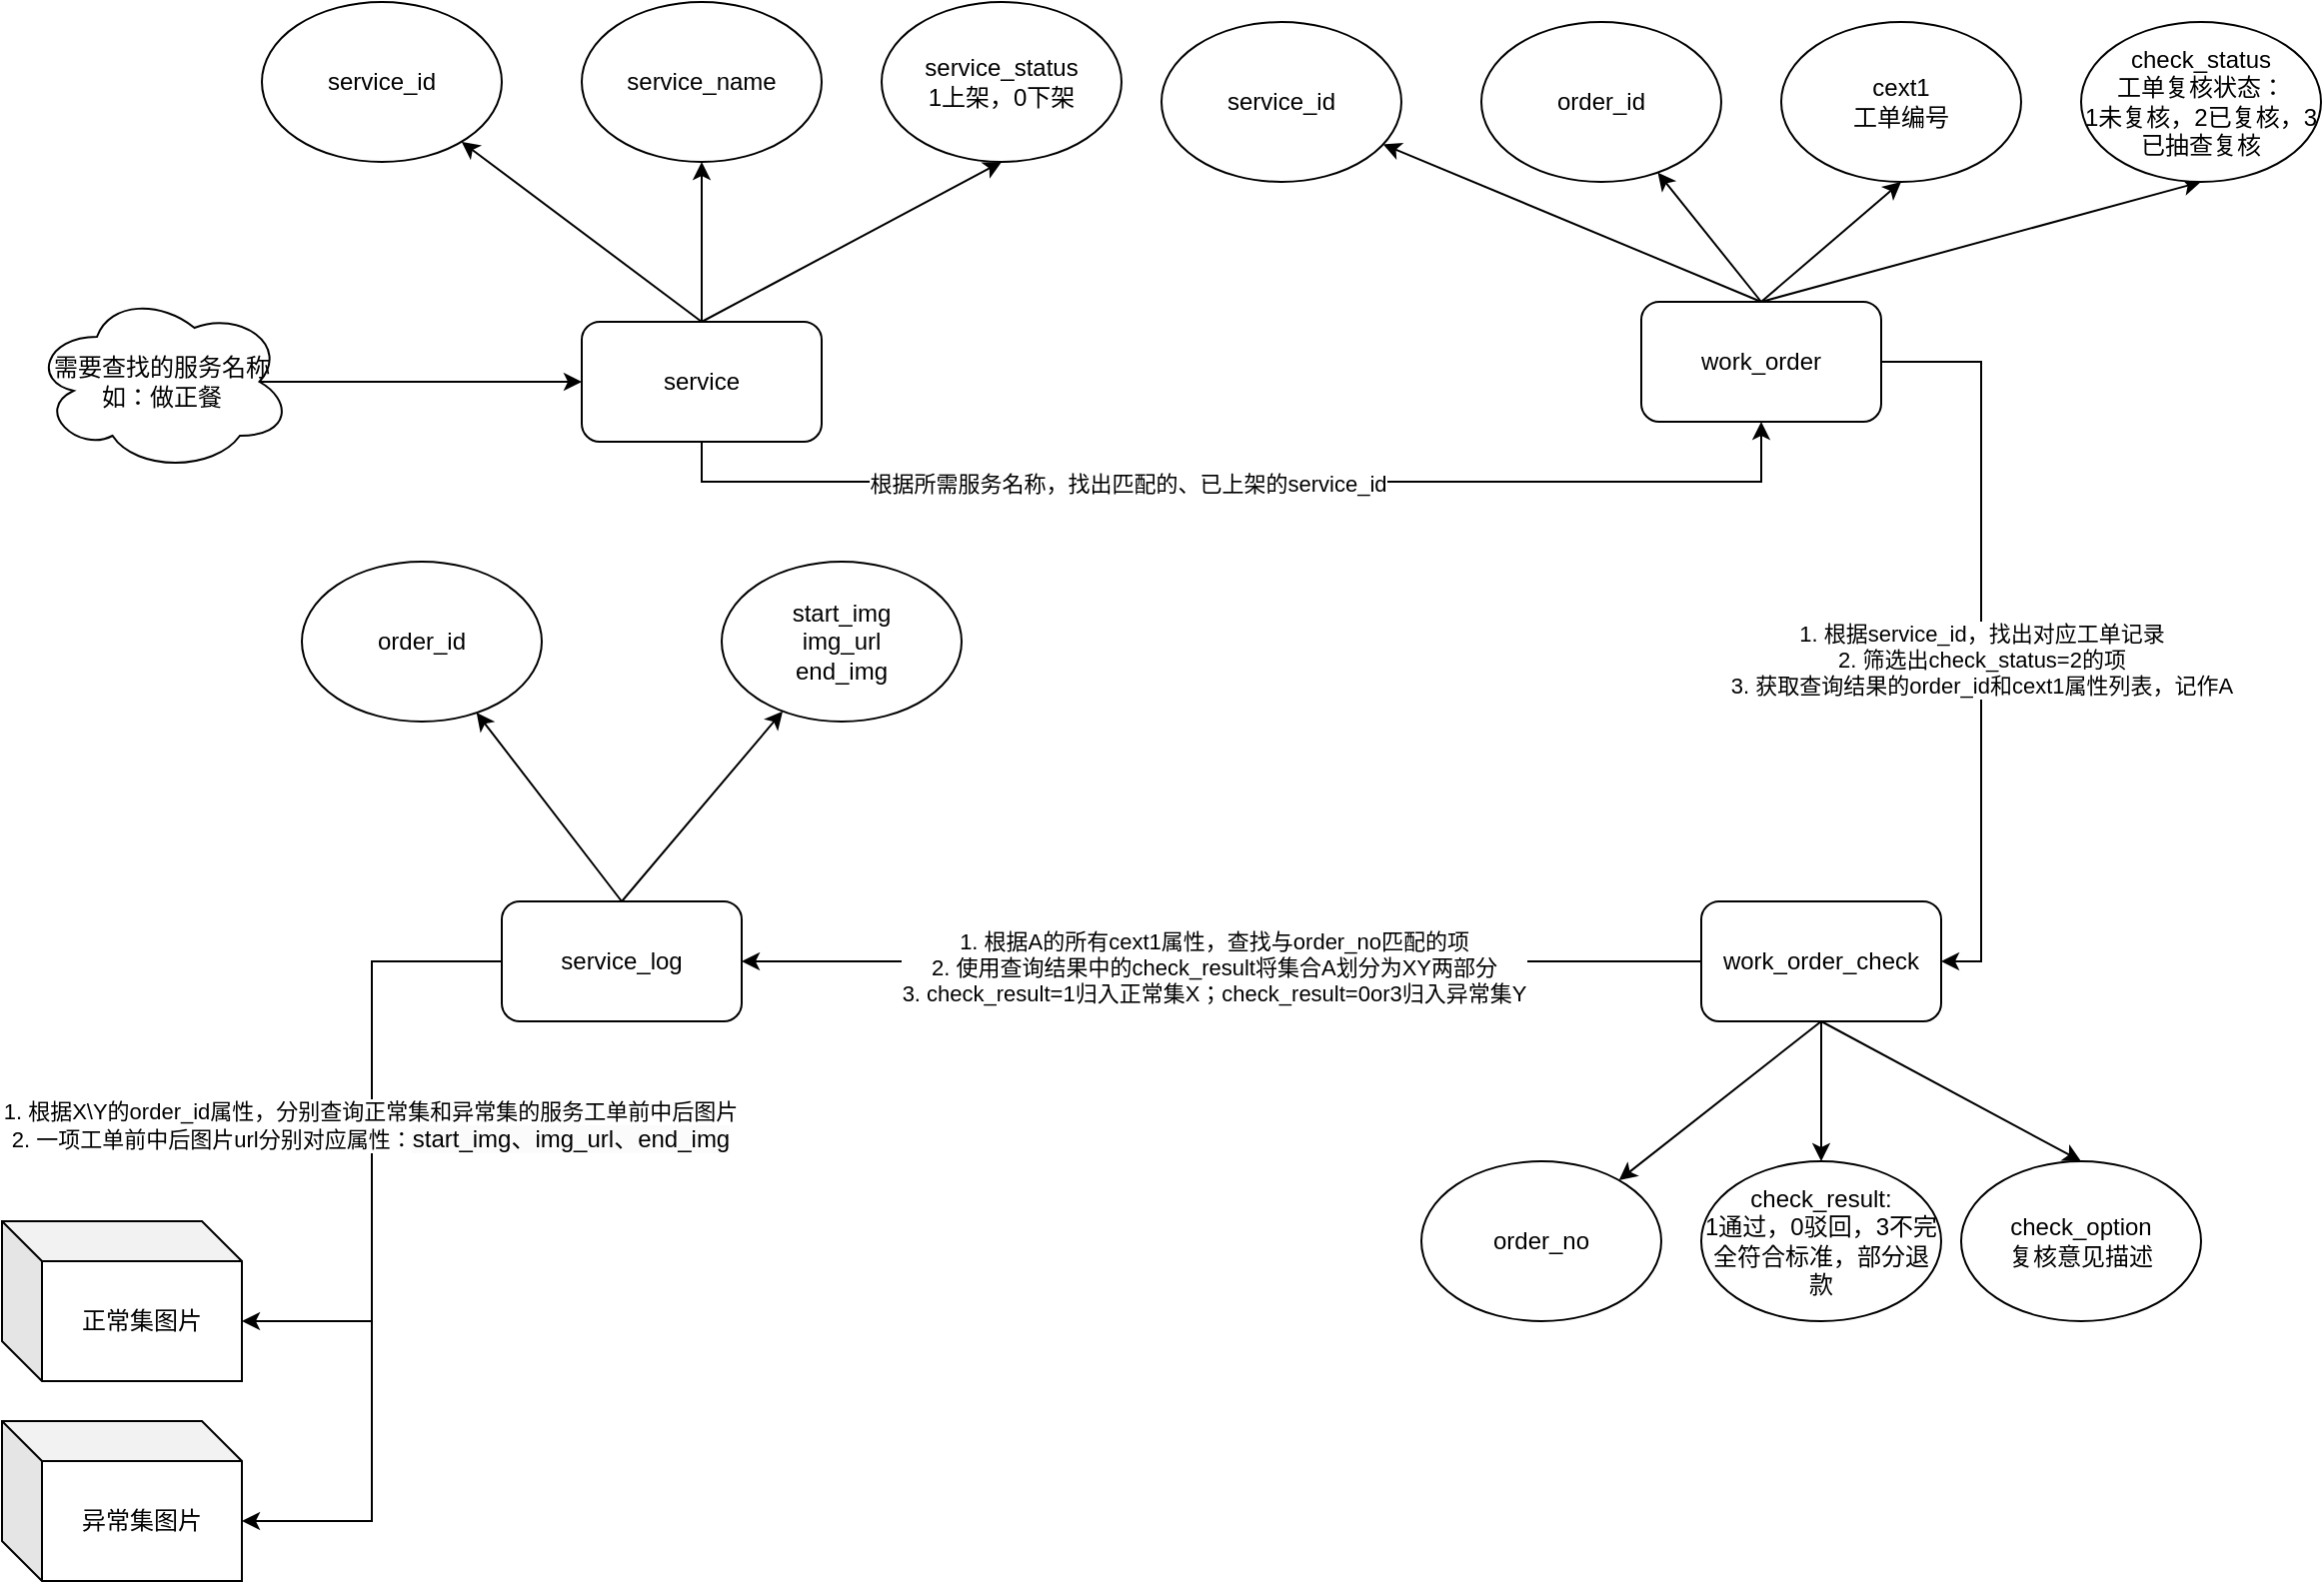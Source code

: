 <mxfile version="24.7.17">
  <diagram name="第 1 页" id="xmvy1-ESeEZ3ZNPqH_cW">
    <mxGraphModel dx="2192" dy="788" grid="1" gridSize="10" guides="1" tooltips="1" connect="1" arrows="1" fold="1" page="1" pageScale="1" pageWidth="827" pageHeight="1169" math="0" shadow="0">
      <root>
        <mxCell id="0" />
        <mxCell id="1" parent="0" />
        <mxCell id="6F4WIK_tuikPwrHk3wV7-35" style="edgeStyle=orthogonalEdgeStyle;rounded=0;orthogonalLoop=1;jettySize=auto;html=1;exitX=0.5;exitY=1;exitDx=0;exitDy=0;entryX=0.5;entryY=1;entryDx=0;entryDy=0;" edge="1" parent="1" source="0qa-NJbj4pNz9Wg9-7FD-1" target="6F4WIK_tuikPwrHk3wV7-6">
          <mxGeometry relative="1" as="geometry" />
        </mxCell>
        <mxCell id="6F4WIK_tuikPwrHk3wV7-36" value="根据所需服务名称，找出匹配的、已上架的service_id" style="edgeLabel;html=1;align=center;verticalAlign=middle;resizable=0;points=[];" vertex="1" connectable="0" parent="6F4WIK_tuikPwrHk3wV7-35">
          <mxGeometry x="-0.197" y="-1" relative="1" as="geometry">
            <mxPoint as="offset" />
          </mxGeometry>
        </mxCell>
        <mxCell id="0qa-NJbj4pNz9Wg9-7FD-1" value="service" style="rounded=1;whiteSpace=wrap;html=1;" parent="1" vertex="1">
          <mxGeometry x="230" y="200" width="120" height="60" as="geometry" />
        </mxCell>
        <mxCell id="0qa-NJbj4pNz9Wg9-7FD-2" value="" style="endArrow=classic;html=1;rounded=0;exitX=0.5;exitY=0;exitDx=0;exitDy=0;" parent="1" source="0qa-NJbj4pNz9Wg9-7FD-1" target="0qa-NJbj4pNz9Wg9-7FD-3" edge="1">
          <mxGeometry width="50" height="50" relative="1" as="geometry">
            <mxPoint x="390" y="430" as="sourcePoint" />
            <mxPoint x="440" y="380" as="targetPoint" />
          </mxGeometry>
        </mxCell>
        <mxCell id="0qa-NJbj4pNz9Wg9-7FD-3" value="service_id" style="ellipse;whiteSpace=wrap;html=1;" parent="1" vertex="1">
          <mxGeometry x="70" y="40" width="120" height="80" as="geometry" />
        </mxCell>
        <mxCell id="0qa-NJbj4pNz9Wg9-7FD-4" value="" style="endArrow=classic;html=1;rounded=0;exitX=0.5;exitY=0;exitDx=0;exitDy=0;" parent="1" source="0qa-NJbj4pNz9Wg9-7FD-1" target="0qa-NJbj4pNz9Wg9-7FD-5" edge="1">
          <mxGeometry width="50" height="50" relative="1" as="geometry">
            <mxPoint x="420" y="200" as="sourcePoint" />
            <mxPoint x="600" y="380" as="targetPoint" />
          </mxGeometry>
        </mxCell>
        <mxCell id="0qa-NJbj4pNz9Wg9-7FD-5" value="service_name" style="ellipse;whiteSpace=wrap;html=1;" parent="1" vertex="1">
          <mxGeometry x="230" y="40" width="120" height="80" as="geometry" />
        </mxCell>
        <mxCell id="0qa-NJbj4pNz9Wg9-7FD-6" value="service_status&lt;div&gt;1上架，0下架&lt;/div&gt;" style="ellipse;whiteSpace=wrap;html=1;" parent="1" vertex="1">
          <mxGeometry x="380" y="40" width="120" height="80" as="geometry" />
        </mxCell>
        <mxCell id="0qa-NJbj4pNz9Wg9-7FD-7" value="" style="endArrow=classic;html=1;rounded=0;exitX=0.5;exitY=0;exitDx=0;exitDy=0;entryX=0.5;entryY=1;entryDx=0;entryDy=0;" parent="1" source="0qa-NJbj4pNz9Wg9-7FD-1" target="0qa-NJbj4pNz9Wg9-7FD-6" edge="1">
          <mxGeometry width="50" height="50" relative="1" as="geometry">
            <mxPoint x="270" y="210" as="sourcePoint" />
            <mxPoint x="290" y="129" as="targetPoint" />
          </mxGeometry>
        </mxCell>
        <mxCell id="6F4WIK_tuikPwrHk3wV7-15" style="rounded=0;orthogonalLoop=1;jettySize=auto;html=1;exitX=0.5;exitY=0;exitDx=0;exitDy=0;entryX=0.5;entryY=1;entryDx=0;entryDy=0;" edge="1" parent="1" source="6F4WIK_tuikPwrHk3wV7-6" target="6F4WIK_tuikPwrHk3wV7-13">
          <mxGeometry relative="1" as="geometry" />
        </mxCell>
        <mxCell id="6F4WIK_tuikPwrHk3wV7-41" style="edgeStyle=orthogonalEdgeStyle;rounded=0;orthogonalLoop=1;jettySize=auto;html=1;exitX=1;exitY=0.5;exitDx=0;exitDy=0;entryX=1;entryY=0.5;entryDx=0;entryDy=0;" edge="1" parent="1" source="6F4WIK_tuikPwrHk3wV7-6" target="6F4WIK_tuikPwrHk3wV7-28">
          <mxGeometry relative="1" as="geometry" />
        </mxCell>
        <mxCell id="6F4WIK_tuikPwrHk3wV7-57" value="1. 根据service_id，找出对应工单记录&lt;div&gt;2. 筛选出check_status=2的项&lt;/div&gt;&lt;div&gt;3. 获取查询结果的order_id和cext1属性列表，记作A&lt;/div&gt;" style="edgeLabel;html=1;align=center;verticalAlign=middle;resizable=0;points=[];" vertex="1" connectable="0" parent="6F4WIK_tuikPwrHk3wV7-41">
          <mxGeometry x="0.076" relative="1" as="geometry">
            <mxPoint as="offset" />
          </mxGeometry>
        </mxCell>
        <mxCell id="6F4WIK_tuikPwrHk3wV7-6" value="work_order" style="rounded=1;whiteSpace=wrap;html=1;" vertex="1" parent="1">
          <mxGeometry x="760" y="190" width="120" height="60" as="geometry" />
        </mxCell>
        <mxCell id="6F4WIK_tuikPwrHk3wV7-7" value="" style="endArrow=classic;html=1;rounded=0;exitX=0.5;exitY=0;exitDx=0;exitDy=0;" edge="1" parent="1" source="6F4WIK_tuikPwrHk3wV7-6" target="6F4WIK_tuikPwrHk3wV7-8">
          <mxGeometry width="50" height="50" relative="1" as="geometry">
            <mxPoint x="840" y="440" as="sourcePoint" />
            <mxPoint x="890" y="390" as="targetPoint" />
          </mxGeometry>
        </mxCell>
        <mxCell id="6F4WIK_tuikPwrHk3wV7-8" value="service_id" style="ellipse;whiteSpace=wrap;html=1;" vertex="1" parent="1">
          <mxGeometry x="520" y="50" width="120" height="80" as="geometry" />
        </mxCell>
        <mxCell id="6F4WIK_tuikPwrHk3wV7-9" value="" style="endArrow=classic;html=1;rounded=0;exitX=0.5;exitY=0;exitDx=0;exitDy=0;" edge="1" parent="1" source="6F4WIK_tuikPwrHk3wV7-6" target="6F4WIK_tuikPwrHk3wV7-10">
          <mxGeometry width="50" height="50" relative="1" as="geometry">
            <mxPoint x="870" y="210" as="sourcePoint" />
            <mxPoint x="1050" y="390" as="targetPoint" />
          </mxGeometry>
        </mxCell>
        <mxCell id="6F4WIK_tuikPwrHk3wV7-10" value="order_id" style="ellipse;whiteSpace=wrap;html=1;" vertex="1" parent="1">
          <mxGeometry x="680" y="50" width="120" height="80" as="geometry" />
        </mxCell>
        <mxCell id="6F4WIK_tuikPwrHk3wV7-11" value="cext1&lt;br&gt;工单编号" style="ellipse;whiteSpace=wrap;html=1;" vertex="1" parent="1">
          <mxGeometry x="830" y="50" width="120" height="80" as="geometry" />
        </mxCell>
        <mxCell id="6F4WIK_tuikPwrHk3wV7-12" value="" style="endArrow=classic;html=1;rounded=0;exitX=0.5;exitY=0;exitDx=0;exitDy=0;entryX=0.5;entryY=1;entryDx=0;entryDy=0;" edge="1" parent="1" source="6F4WIK_tuikPwrHk3wV7-6" target="6F4WIK_tuikPwrHk3wV7-11">
          <mxGeometry width="50" height="50" relative="1" as="geometry">
            <mxPoint x="720" y="220" as="sourcePoint" />
            <mxPoint x="740" y="139" as="targetPoint" />
          </mxGeometry>
        </mxCell>
        <mxCell id="6F4WIK_tuikPwrHk3wV7-13" value="check_status&lt;br&gt;工单复核状态：&lt;br&gt;1未复核，2已复核，3已抽查复核" style="ellipse;whiteSpace=wrap;html=1;" vertex="1" parent="1">
          <mxGeometry x="980" y="50" width="120" height="80" as="geometry" />
        </mxCell>
        <mxCell id="6F4WIK_tuikPwrHk3wV7-16" value="service_log" style="rounded=1;whiteSpace=wrap;html=1;" vertex="1" parent="1">
          <mxGeometry x="190" y="490" width="120" height="60" as="geometry" />
        </mxCell>
        <mxCell id="6F4WIK_tuikPwrHk3wV7-17" value="" style="endArrow=classic;html=1;rounded=0;exitX=0.5;exitY=0;exitDx=0;exitDy=0;" edge="1" parent="1" source="6F4WIK_tuikPwrHk3wV7-16" target="6F4WIK_tuikPwrHk3wV7-18">
          <mxGeometry width="50" height="50" relative="1" as="geometry">
            <mxPoint x="510" y="720" as="sourcePoint" />
            <mxPoint x="560" y="670" as="targetPoint" />
          </mxGeometry>
        </mxCell>
        <mxCell id="6F4WIK_tuikPwrHk3wV7-18" value="order_id" style="ellipse;whiteSpace=wrap;html=1;" vertex="1" parent="1">
          <mxGeometry x="90" y="320" width="120" height="80" as="geometry" />
        </mxCell>
        <mxCell id="6F4WIK_tuikPwrHk3wV7-19" value="" style="endArrow=classic;html=1;rounded=0;exitX=0.5;exitY=0;exitDx=0;exitDy=0;" edge="1" parent="1" source="6F4WIK_tuikPwrHk3wV7-16" target="6F4WIK_tuikPwrHk3wV7-20">
          <mxGeometry width="50" height="50" relative="1" as="geometry">
            <mxPoint x="540" y="490" as="sourcePoint" />
            <mxPoint x="720" y="670" as="targetPoint" />
          </mxGeometry>
        </mxCell>
        <mxCell id="6F4WIK_tuikPwrHk3wV7-20" value="start_img&lt;br&gt;img_url&lt;br&gt;end_img" style="ellipse;whiteSpace=wrap;html=1;" vertex="1" parent="1">
          <mxGeometry x="300" y="320" width="120" height="80" as="geometry" />
        </mxCell>
        <mxCell id="6F4WIK_tuikPwrHk3wV7-43" style="edgeStyle=orthogonalEdgeStyle;rounded=0;orthogonalLoop=1;jettySize=auto;html=1;exitX=0;exitY=0.5;exitDx=0;exitDy=0;entryX=1;entryY=0.5;entryDx=0;entryDy=0;" edge="1" parent="1" source="6F4WIK_tuikPwrHk3wV7-28" target="6F4WIK_tuikPwrHk3wV7-16">
          <mxGeometry relative="1" as="geometry" />
        </mxCell>
        <mxCell id="6F4WIK_tuikPwrHk3wV7-45" value="1. 根据A的所有cext1属性，查找与order_no匹配的项&lt;div&gt;2. 使用查询结果中的check_result将集合A划分为XY两部分&lt;/div&gt;&lt;div&gt;3. check_result=1归入正常集X；check_result=0or3归入异常集Y&lt;/div&gt;" style="edgeLabel;html=1;align=center;verticalAlign=middle;resizable=0;points=[];" vertex="1" connectable="0" parent="6F4WIK_tuikPwrHk3wV7-43">
          <mxGeometry x="0.017" y="3" relative="1" as="geometry">
            <mxPoint as="offset" />
          </mxGeometry>
        </mxCell>
        <mxCell id="6F4WIK_tuikPwrHk3wV7-55" style="rounded=0;orthogonalLoop=1;jettySize=auto;html=1;exitX=0.5;exitY=1;exitDx=0;exitDy=0;entryX=0.5;entryY=0;entryDx=0;entryDy=0;" edge="1" parent="1" source="6F4WIK_tuikPwrHk3wV7-28" target="6F4WIK_tuikPwrHk3wV7-33">
          <mxGeometry relative="1" as="geometry" />
        </mxCell>
        <mxCell id="6F4WIK_tuikPwrHk3wV7-28" value="work_order_check" style="rounded=1;whiteSpace=wrap;html=1;" vertex="1" parent="1">
          <mxGeometry x="790" y="490" width="120" height="60" as="geometry" />
        </mxCell>
        <mxCell id="6F4WIK_tuikPwrHk3wV7-29" value="" style="endArrow=classic;html=1;rounded=0;exitX=0.5;exitY=1;exitDx=0;exitDy=0;" edge="1" parent="1" source="6F4WIK_tuikPwrHk3wV7-28" target="6F4WIK_tuikPwrHk3wV7-30">
          <mxGeometry width="50" height="50" relative="1" as="geometry">
            <mxPoint x="950" y="720" as="sourcePoint" />
            <mxPoint x="1000" y="670" as="targetPoint" />
          </mxGeometry>
        </mxCell>
        <mxCell id="6F4WIK_tuikPwrHk3wV7-30" value="order_no" style="ellipse;whiteSpace=wrap;html=1;" vertex="1" parent="1">
          <mxGeometry x="650" y="620" width="120" height="80" as="geometry" />
        </mxCell>
        <mxCell id="6F4WIK_tuikPwrHk3wV7-31" value="" style="endArrow=classic;html=1;rounded=0;exitX=0.5;exitY=1;exitDx=0;exitDy=0;" edge="1" parent="1" source="6F4WIK_tuikPwrHk3wV7-28" target="6F4WIK_tuikPwrHk3wV7-32">
          <mxGeometry width="50" height="50" relative="1" as="geometry">
            <mxPoint x="980" y="490" as="sourcePoint" />
            <mxPoint x="1160" y="670" as="targetPoint" />
          </mxGeometry>
        </mxCell>
        <mxCell id="6F4WIK_tuikPwrHk3wV7-32" value="check_result:&lt;div&gt;1通过，0驳回，3不完全符合标准，部分退款&lt;/div&gt;" style="ellipse;whiteSpace=wrap;html=1;" vertex="1" parent="1">
          <mxGeometry x="790" y="620" width="120" height="80" as="geometry" />
        </mxCell>
        <mxCell id="6F4WIK_tuikPwrHk3wV7-33" value="check_option&lt;br&gt;复核意见描述" style="ellipse;whiteSpace=wrap;html=1;" vertex="1" parent="1">
          <mxGeometry x="920" y="620" width="120" height="80" as="geometry" />
        </mxCell>
        <mxCell id="6F4WIK_tuikPwrHk3wV7-47" value="正常集图片" style="shape=cube;whiteSpace=wrap;html=1;boundedLbl=1;backgroundOutline=1;darkOpacity=0.05;darkOpacity2=0.1;" vertex="1" parent="1">
          <mxGeometry x="-60" y="650" width="120" height="80" as="geometry" />
        </mxCell>
        <mxCell id="6F4WIK_tuikPwrHk3wV7-48" value="异常集图片" style="shape=cube;whiteSpace=wrap;html=1;boundedLbl=1;backgroundOutline=1;darkOpacity=0.05;darkOpacity2=0.1;" vertex="1" parent="1">
          <mxGeometry x="-60" y="750" width="120" height="80" as="geometry" />
        </mxCell>
        <mxCell id="6F4WIK_tuikPwrHk3wV7-49" style="edgeStyle=orthogonalEdgeStyle;rounded=0;orthogonalLoop=1;jettySize=auto;html=1;exitX=0;exitY=0.5;exitDx=0;exitDy=0;entryX=0;entryY=0;entryDx=120;entryDy=50;entryPerimeter=0;" edge="1" parent="1" source="6F4WIK_tuikPwrHk3wV7-16" target="6F4WIK_tuikPwrHk3wV7-47">
          <mxGeometry relative="1" as="geometry" />
        </mxCell>
        <mxCell id="6F4WIK_tuikPwrHk3wV7-50" style="edgeStyle=orthogonalEdgeStyle;rounded=0;orthogonalLoop=1;jettySize=auto;html=1;exitX=0;exitY=0.5;exitDx=0;exitDy=0;entryX=0;entryY=0;entryDx=120;entryDy=50;entryPerimeter=0;" edge="1" parent="1" source="6F4WIK_tuikPwrHk3wV7-16" target="6F4WIK_tuikPwrHk3wV7-48">
          <mxGeometry relative="1" as="geometry" />
        </mxCell>
        <mxCell id="6F4WIK_tuikPwrHk3wV7-56" value="1. 根据X\Y的order_id属性，分别查询正常集和异常集的服务工单前中后图片&lt;div&gt;2. 一项工单前中后图片url分别对应属性：&lt;span style=&quot;background-color: rgb(251, 251, 251); font-size: 12px; text-wrap: wrap;&quot;&gt;start_img、&lt;/span&gt;&lt;span style=&quot;background-color: rgb(251, 251, 251); font-size: 12px; text-wrap: wrap;&quot;&gt;img_url、&lt;/span&gt;&lt;span style=&quot;background-color: rgb(251, 251, 251); font-size: 12px; text-wrap: wrap;&quot;&gt;end_img&lt;/span&gt;&lt;/div&gt;" style="edgeLabel;html=1;align=center;verticalAlign=middle;resizable=0;points=[];" vertex="1" connectable="0" parent="6F4WIK_tuikPwrHk3wV7-50">
          <mxGeometry x="-0.283" y="-1" relative="1" as="geometry">
            <mxPoint as="offset" />
          </mxGeometry>
        </mxCell>
        <mxCell id="6F4WIK_tuikPwrHk3wV7-54" style="edgeStyle=orthogonalEdgeStyle;rounded=0;orthogonalLoop=1;jettySize=auto;html=1;exitX=0.875;exitY=0.5;exitDx=0;exitDy=0;exitPerimeter=0;entryX=0;entryY=0.5;entryDx=0;entryDy=0;" edge="1" parent="1" source="6F4WIK_tuikPwrHk3wV7-53" target="0qa-NJbj4pNz9Wg9-7FD-1">
          <mxGeometry relative="1" as="geometry" />
        </mxCell>
        <mxCell id="6F4WIK_tuikPwrHk3wV7-53" value="需要查找的服务名称&lt;div&gt;如：做正餐&lt;/div&gt;" style="ellipse;shape=cloud;whiteSpace=wrap;html=1;" vertex="1" parent="1">
          <mxGeometry x="-45" y="185" width="130" height="90" as="geometry" />
        </mxCell>
      </root>
    </mxGraphModel>
  </diagram>
</mxfile>
